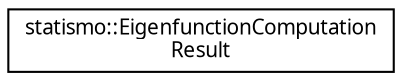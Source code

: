 digraph "Graphical Class Hierarchy"
{
  edge [fontname="FreeSans.ttf",fontsize="10",labelfontname="FreeSans.ttf",labelfontsize="10"];
  node [fontname="FreeSans.ttf",fontsize="10",shape=record];
  rankdir="LR";
  Node1 [label="statismo::EigenfunctionComputation\lResult",height=0.2,width=0.4,color="black", fillcolor="white", style="filled",URL="$structstatismo_1_1EigenfunctionComputationResult.html"];
}
